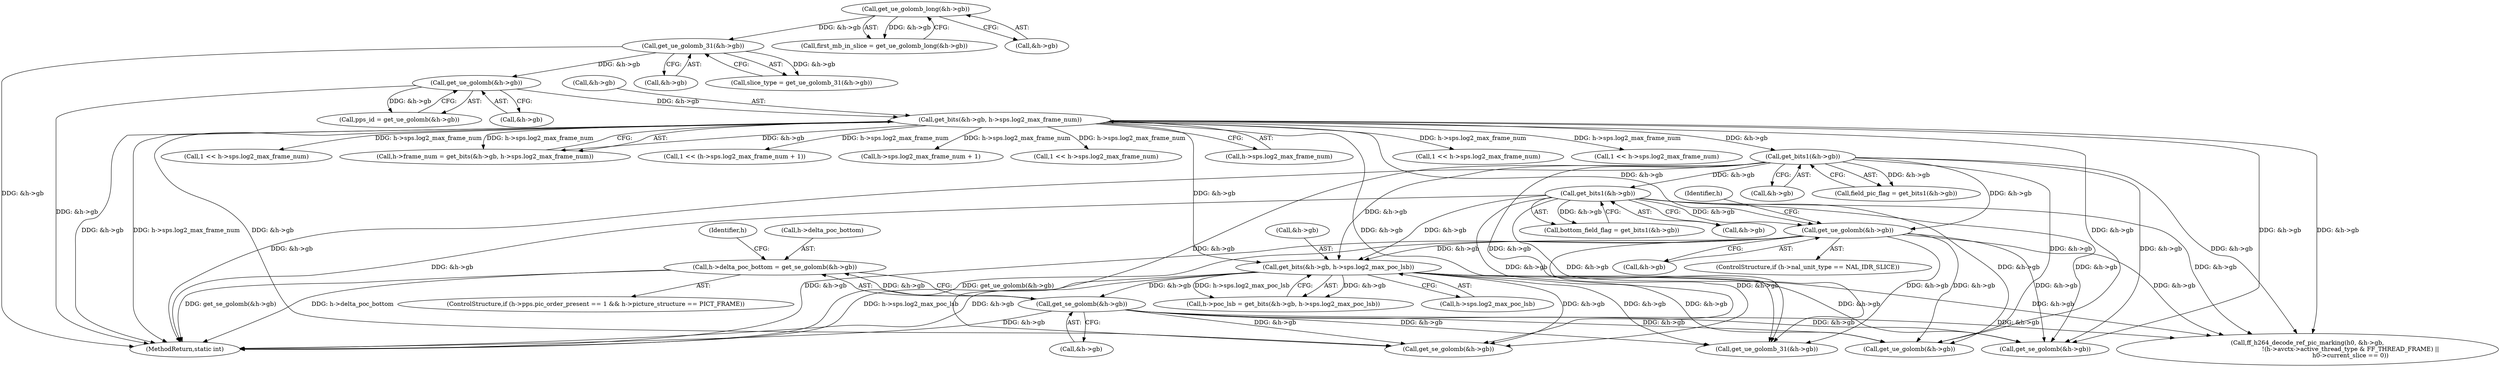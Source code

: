 digraph "0_FFmpeg_29ffeef5e73b8f41ff3a3f2242d356759c66f91f@pointer" {
"1002164" [label="(Call,h->delta_poc_bottom = get_se_golomb(&h->gb))"];
"1002168" [label="(Call,get_se_golomb(&h->gb))"];
"1002140" [label="(Call,get_bits(&h->gb, h->sps.log2_max_poc_lsb))"];
"1001073" [label="(Call,get_bits1(&h->gb))"];
"1000997" [label="(Call,get_bits(&h->gb, h->sps.log2_max_frame_num))"];
"1000300" [label="(Call,get_ue_golomb(&h->gb))"];
"1000230" [label="(Call,get_ue_golomb_31(&h->gb))"];
"1000168" [label="(Call,get_ue_golomb_long(&h->gb))"];
"1001083" [label="(Call,get_bits1(&h->gb))"];
"1002122" [label="(Call,get_ue_golomb(&h->gb))"];
"1002141" [label="(Call,&h->gb)"];
"1001208" [label="(Call,1 << h->sps.log2_max_frame_num)"];
"1001081" [label="(Call,bottom_field_flag = get_bits1(&h->gb))"];
"1002195" [label="(Call,get_se_golomb(&h->gb))"];
"1001084" [label="(Call,&h->gb)"];
"1000997" [label="(Call,get_bits(&h->gb, h->sps.log2_max_frame_num))"];
"1000993" [label="(Call,h->frame_num = get_bits(&h->gb, h->sps.log2_max_frame_num))"];
"1000231" [label="(Call,&h->gb)"];
"1003435" [label="(MethodReturn,static int)"];
"1002411" [label="(Call,ff_h264_decode_ref_pic_marking(h0, &h->gb,\n                                             !(h->avctx->active_thread_type & FF_THREAD_FRAME) ||\n                                             h0->current_slice == 0))"];
"1000228" [label="(Call,slice_type = get_ue_golomb_31(&h->gb))"];
"1002107" [label="(Call,1 << (h->sps.log2_max_frame_num + 1))"];
"1002109" [label="(Call,h->sps.log2_max_frame_num + 1)"];
"1002131" [label="(Identifier,h)"];
"1000998" [label="(Call,&h->gb)"];
"1001479" [label="(Call,1 << h->sps.log2_max_frame_num)"];
"1002169" [label="(Call,&h->gb)"];
"1002502" [label="(Call,get_ue_golomb_31(&h->gb))"];
"1002122" [label="(Call,get_ue_golomb(&h->gb))"];
"1002150" [label="(ControlStructure,if (h->pps.pic_order_present == 1 && h->picture_structure == PICT_FRAME))"];
"1001074" [label="(Call,&h->gb)"];
"1001002" [label="(Call,h->sps.log2_max_frame_num)"];
"1002538" [label="(Call,get_se_golomb(&h->gb))"];
"1002168" [label="(Call,get_se_golomb(&h->gb))"];
"1000166" [label="(Call,first_mb_in_slice = get_ue_golomb_long(&h->gb))"];
"1002248" [label="(Call,get_ue_golomb(&h->gb))"];
"1000230" [label="(Call,get_ue_golomb_31(&h->gb))"];
"1002140" [label="(Call,get_bits(&h->gb, h->sps.log2_max_poc_lsb))"];
"1001556" [label="(Call,1 << h->sps.log2_max_frame_num)"];
"1002123" [label="(Call,&h->gb)"];
"1001071" [label="(Call,field_pic_flag = get_bits1(&h->gb))"];
"1000300" [label="(Call,get_ue_golomb(&h->gb))"];
"1002165" [label="(Call,h->delta_poc_bottom)"];
"1000168" [label="(Call,get_ue_golomb_long(&h->gb))"];
"1002145" [label="(Call,h->sps.log2_max_poc_lsb)"];
"1001083" [label="(Call,get_bits1(&h->gb))"];
"1000301" [label="(Call,&h->gb)"];
"1002116" [label="(ControlStructure,if (h->nal_unit_type == NAL_IDR_SLICE))"];
"1001073" [label="(Call,get_bits1(&h->gb))"];
"1002164" [label="(Call,h->delta_poc_bottom = get_se_golomb(&h->gb))"];
"1000298" [label="(Call,pps_id = get_ue_golomb(&h->gb))"];
"1002083" [label="(Call,1 << h->sps.log2_max_frame_num)"];
"1002178" [label="(Identifier,h)"];
"1000169" [label="(Call,&h->gb)"];
"1002136" [label="(Call,h->poc_lsb = get_bits(&h->gb, h->sps.log2_max_poc_lsb))"];
"1002164" -> "1002150"  [label="AST: "];
"1002164" -> "1002168"  [label="CFG: "];
"1002165" -> "1002164"  [label="AST: "];
"1002168" -> "1002164"  [label="AST: "];
"1002178" -> "1002164"  [label="CFG: "];
"1002164" -> "1003435"  [label="DDG: h->delta_poc_bottom"];
"1002164" -> "1003435"  [label="DDG: get_se_golomb(&h->gb)"];
"1002168" -> "1002164"  [label="DDG: &h->gb"];
"1002168" -> "1002169"  [label="CFG: "];
"1002169" -> "1002168"  [label="AST: "];
"1002168" -> "1003435"  [label="DDG: &h->gb"];
"1002140" -> "1002168"  [label="DDG: &h->gb"];
"1002168" -> "1002195"  [label="DDG: &h->gb"];
"1002168" -> "1002248"  [label="DDG: &h->gb"];
"1002168" -> "1002411"  [label="DDG: &h->gb"];
"1002168" -> "1002502"  [label="DDG: &h->gb"];
"1002168" -> "1002538"  [label="DDG: &h->gb"];
"1002140" -> "1002136"  [label="AST: "];
"1002140" -> "1002145"  [label="CFG: "];
"1002141" -> "1002140"  [label="AST: "];
"1002145" -> "1002140"  [label="AST: "];
"1002136" -> "1002140"  [label="CFG: "];
"1002140" -> "1003435"  [label="DDG: h->sps.log2_max_poc_lsb"];
"1002140" -> "1003435"  [label="DDG: &h->gb"];
"1002140" -> "1002136"  [label="DDG: &h->gb"];
"1002140" -> "1002136"  [label="DDG: h->sps.log2_max_poc_lsb"];
"1001073" -> "1002140"  [label="DDG: &h->gb"];
"1000997" -> "1002140"  [label="DDG: &h->gb"];
"1001083" -> "1002140"  [label="DDG: &h->gb"];
"1002122" -> "1002140"  [label="DDG: &h->gb"];
"1002140" -> "1002195"  [label="DDG: &h->gb"];
"1002140" -> "1002248"  [label="DDG: &h->gb"];
"1002140" -> "1002411"  [label="DDG: &h->gb"];
"1002140" -> "1002502"  [label="DDG: &h->gb"];
"1002140" -> "1002538"  [label="DDG: &h->gb"];
"1001073" -> "1001071"  [label="AST: "];
"1001073" -> "1001074"  [label="CFG: "];
"1001074" -> "1001073"  [label="AST: "];
"1001071" -> "1001073"  [label="CFG: "];
"1001073" -> "1003435"  [label="DDG: &h->gb"];
"1001073" -> "1001071"  [label="DDG: &h->gb"];
"1000997" -> "1001073"  [label="DDG: &h->gb"];
"1001073" -> "1001083"  [label="DDG: &h->gb"];
"1001073" -> "1002122"  [label="DDG: &h->gb"];
"1001073" -> "1002195"  [label="DDG: &h->gb"];
"1001073" -> "1002248"  [label="DDG: &h->gb"];
"1001073" -> "1002411"  [label="DDG: &h->gb"];
"1001073" -> "1002502"  [label="DDG: &h->gb"];
"1001073" -> "1002538"  [label="DDG: &h->gb"];
"1000997" -> "1000993"  [label="AST: "];
"1000997" -> "1001002"  [label="CFG: "];
"1000998" -> "1000997"  [label="AST: "];
"1001002" -> "1000997"  [label="AST: "];
"1000993" -> "1000997"  [label="CFG: "];
"1000997" -> "1003435"  [label="DDG: &h->gb"];
"1000997" -> "1003435"  [label="DDG: h->sps.log2_max_frame_num"];
"1000997" -> "1000993"  [label="DDG: &h->gb"];
"1000997" -> "1000993"  [label="DDG: h->sps.log2_max_frame_num"];
"1000300" -> "1000997"  [label="DDG: &h->gb"];
"1000997" -> "1001208"  [label="DDG: h->sps.log2_max_frame_num"];
"1000997" -> "1001479"  [label="DDG: h->sps.log2_max_frame_num"];
"1000997" -> "1001556"  [label="DDG: h->sps.log2_max_frame_num"];
"1000997" -> "1002083"  [label="DDG: h->sps.log2_max_frame_num"];
"1000997" -> "1002107"  [label="DDG: h->sps.log2_max_frame_num"];
"1000997" -> "1002109"  [label="DDG: h->sps.log2_max_frame_num"];
"1000997" -> "1002122"  [label="DDG: &h->gb"];
"1000997" -> "1002195"  [label="DDG: &h->gb"];
"1000997" -> "1002248"  [label="DDG: &h->gb"];
"1000997" -> "1002411"  [label="DDG: &h->gb"];
"1000997" -> "1002502"  [label="DDG: &h->gb"];
"1000997" -> "1002538"  [label="DDG: &h->gb"];
"1000300" -> "1000298"  [label="AST: "];
"1000300" -> "1000301"  [label="CFG: "];
"1000301" -> "1000300"  [label="AST: "];
"1000298" -> "1000300"  [label="CFG: "];
"1000300" -> "1003435"  [label="DDG: &h->gb"];
"1000300" -> "1000298"  [label="DDG: &h->gb"];
"1000230" -> "1000300"  [label="DDG: &h->gb"];
"1000230" -> "1000228"  [label="AST: "];
"1000230" -> "1000231"  [label="CFG: "];
"1000231" -> "1000230"  [label="AST: "];
"1000228" -> "1000230"  [label="CFG: "];
"1000230" -> "1003435"  [label="DDG: &h->gb"];
"1000230" -> "1000228"  [label="DDG: &h->gb"];
"1000168" -> "1000230"  [label="DDG: &h->gb"];
"1000168" -> "1000166"  [label="AST: "];
"1000168" -> "1000169"  [label="CFG: "];
"1000169" -> "1000168"  [label="AST: "];
"1000166" -> "1000168"  [label="CFG: "];
"1000168" -> "1000166"  [label="DDG: &h->gb"];
"1001083" -> "1001081"  [label="AST: "];
"1001083" -> "1001084"  [label="CFG: "];
"1001084" -> "1001083"  [label="AST: "];
"1001081" -> "1001083"  [label="CFG: "];
"1001083" -> "1003435"  [label="DDG: &h->gb"];
"1001083" -> "1001081"  [label="DDG: &h->gb"];
"1001083" -> "1002122"  [label="DDG: &h->gb"];
"1001083" -> "1002195"  [label="DDG: &h->gb"];
"1001083" -> "1002248"  [label="DDG: &h->gb"];
"1001083" -> "1002411"  [label="DDG: &h->gb"];
"1001083" -> "1002502"  [label="DDG: &h->gb"];
"1001083" -> "1002538"  [label="DDG: &h->gb"];
"1002122" -> "1002116"  [label="AST: "];
"1002122" -> "1002123"  [label="CFG: "];
"1002123" -> "1002122"  [label="AST: "];
"1002131" -> "1002122"  [label="CFG: "];
"1002122" -> "1003435"  [label="DDG: get_ue_golomb(&h->gb)"];
"1002122" -> "1003435"  [label="DDG: &h->gb"];
"1002122" -> "1002195"  [label="DDG: &h->gb"];
"1002122" -> "1002248"  [label="DDG: &h->gb"];
"1002122" -> "1002411"  [label="DDG: &h->gb"];
"1002122" -> "1002502"  [label="DDG: &h->gb"];
"1002122" -> "1002538"  [label="DDG: &h->gb"];
}
